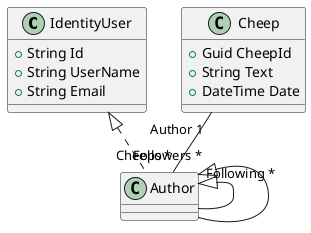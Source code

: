 @startuml DomainModel
IdentityUser <|.. Author 
Cheep "Author 1" -- "Cheeps *" Author
Author "Following *" <|-- Author
Author "Followers *" <|-- Author


IdentityUser : + String Id
IdentityUser : + String UserName
IdentityUser : + String Email
Cheep : + Guid CheepId
Cheep : + String Text
Cheep : + DateTime Date


@enduml
